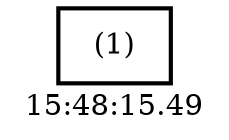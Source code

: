 digraph  g{ graph[label = "15:48:15.49"]
node [shape=rectangle, color=black, fontcolor=black, style=bold] edge [color=black] 0 [label="(1)"] ; 
}

